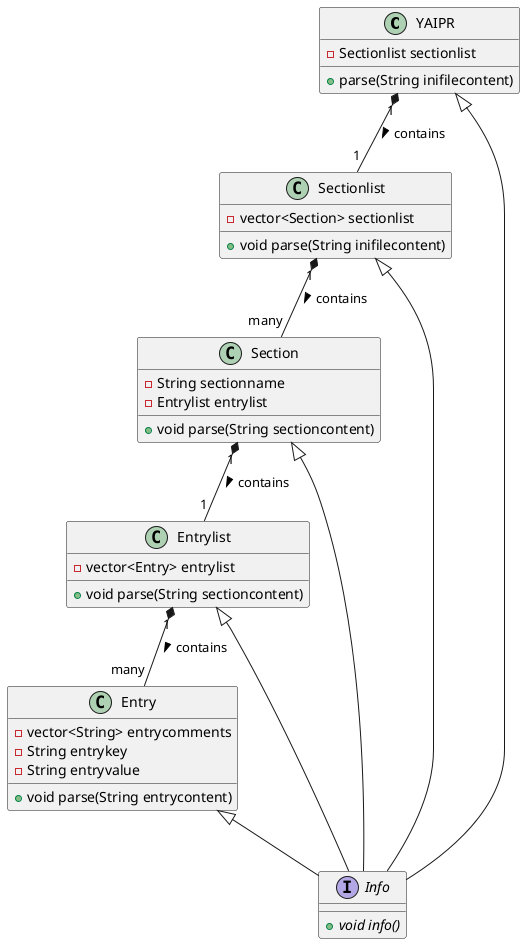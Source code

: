 @startuml
class YAIPR {
    - Sectionlist sectionlist
    + parse(String inifilecontent)
}

class Sectionlist {
    - vector<Section> sectionlist
    + void parse(String inifilecontent)
}

class Section {
    - String sectionname
    - Entrylist entrylist
    + void parse(String sectioncontent)
}

class Entrylist {
    - vector<Entry> entrylist
    + void parse(String sectioncontent)
}

class Entry {
    - vector<String> entrycomments
    - String entrykey
    - String entryvalue
    + void parse(String entrycontent)
}

YAIPR "1" *-- "1" Sectionlist : contains >
Sectionlist "1" *-- "many" Section : contains >
Section "1" *-- "1" Entrylist : contains >
Entrylist "1" *-- "many" Entry : contains >

interface Info {
    {abstract} +void info()
}

YAIPR <|-- Info
Sectionlist <|-- Info
Section <|-- Info
Entrylist <|-- Info
Entry <|-- Info

@enduml